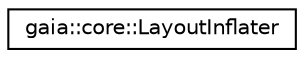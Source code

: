 digraph G
{
  edge [fontname="Helvetica",fontsize="10",labelfontname="Helvetica",labelfontsize="10"];
  node [fontname="Helvetica",fontsize="10",shape=record];
  rankdir=LR;
  Node1 [label="gaia::core::LayoutInflater",height=0.2,width=0.4,color="black", fillcolor="white", style="filled",URL="$d8/d1e/classgaia_1_1core_1_1_layout_inflater.html",tooltip="This class is used to instantiate the corresponding Widget object from the content of a layout XML fi..."];
}
